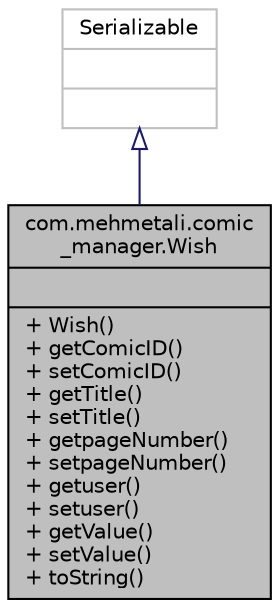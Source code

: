 digraph "com.mehmetali.comic_manager.Wish"
{
 // LATEX_PDF_SIZE
  edge [fontname="Helvetica",fontsize="10",labelfontname="Helvetica",labelfontsize="10"];
  node [fontname="Helvetica",fontsize="10",shape=record];
  Node1 [label="{com.mehmetali.comic\l_manager.Wish\n||+ Wish()\l+ getComicID()\l+ setComicID()\l+ getTitle()\l+ setTitle()\l+ getpageNumber()\l+ setpageNumber()\l+ getuser()\l+ setuser()\l+ getValue()\l+ setValue()\l+ toString()\l}",height=0.2,width=0.4,color="black", fillcolor="grey75", style="filled", fontcolor="black",tooltip=" "];
  Node2 -> Node1 [dir="back",color="midnightblue",fontsize="10",style="solid",arrowtail="onormal",fontname="Helvetica"];
  Node2 [label="{Serializable\n||}",height=0.2,width=0.4,color="grey75", fillcolor="white", style="filled",tooltip=" "];
}
